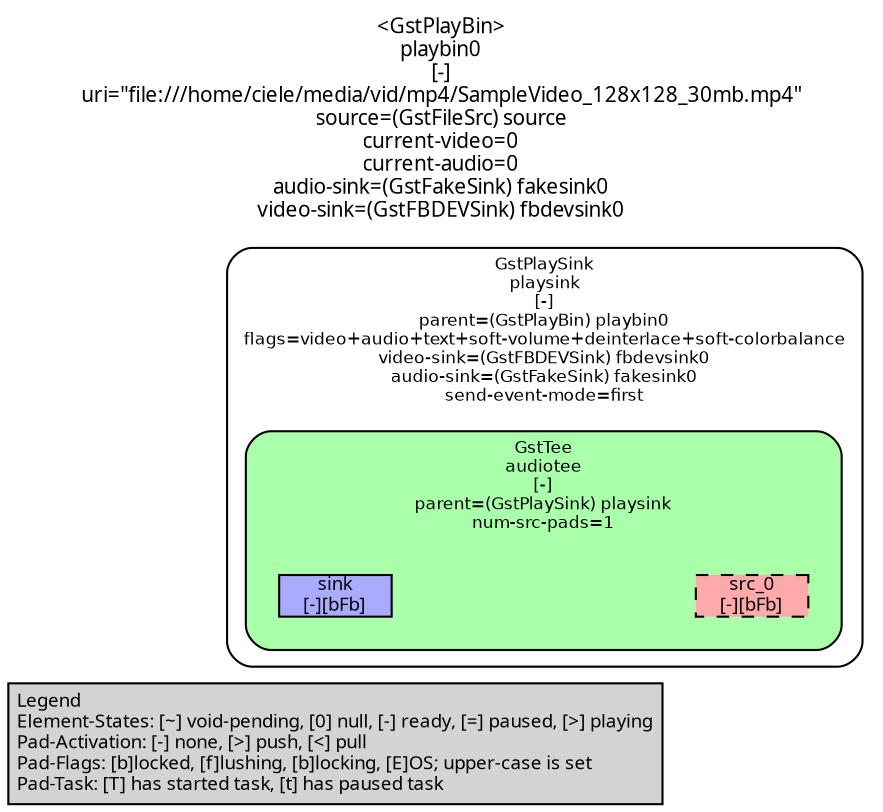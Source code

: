 digraph pipeline {
  rankdir=LR;
  fontname="sans";
  fontsize="10";
  labelloc=t;
  nodesep=.1;
  ranksep=.2;
  label="<GstPlayBin>\nplaybin0\n[-]\nuri=\"file:///home/ciele/media/vid/mp4/SampleVideo_128x128_30mb.mp4\"\nsource=(GstFileSrc) source\ncurrent-video=0\ncurrent-audio=0\naudio-sink=(GstFakeSink) fakesink0\nvideo-sink=(GstFBDEVSink) fbdevsink0";
  node [style="filled,rounded", shape=box, fontsize="9", fontname="sans", margin="0.0,0.0"];
  edge [labelfontsize="6", fontsize="9", fontname="monospace"];
  
  legend [
    pos="0,0!",
    margin="0.05,0.05",
    style="filled",
    label="Legend\lElement-States: [~] void-pending, [0] null, [-] ready, [=] paused, [>] playing\lPad-Activation: [-] none, [>] push, [<] pull\lPad-Flags: [b]locked, [f]lushing, [b]locking, [E]OS; upper-case is set\lPad-Task: [T] has started task, [t] has paused task\l",
  ];
  subgraph cluster_playsink_0x148c100 {
    fontname="Bitstream Vera Sans";
    fontsize="8";
    style="filled,rounded";
    color=black;
    label="GstPlaySink\nplaysink\n[-]\nparent=(GstPlayBin) playbin0\nflags=video+audio+text+soft-volume+deinterlace+soft-colorbalance\nvideo-sink=(GstFBDEVSink) fbdevsink0\naudio-sink=(GstFakeSink) fakesink0\nsend-event-mode=first";
    fillcolor="#ffffff";
    subgraph cluster_audiotee_0x148e6c8 {
      fontname="Bitstream Vera Sans";
      fontsize="8";
      style="filled,rounded";
      color=black;
      label="GstTee\naudiotee\n[-]\nparent=(GstPlaySink) playsink\nnum-src-pads=1";
      subgraph cluster_audiotee_0x148e6c8_sink {
        label="";
        style="invis";
        audiotee_0x148e6c8_sink_0x14d80b8 [color=black, fillcolor="#aaaaff", label="sink\n[-][bFb]", height="0.2", style="filled,solid"];
      }

      subgraph cluster_audiotee_0x148e6c8_src {
        label="";
        style="invis";
        audiotee_0x148e6c8_src_0_0xb0a34900 [color=black, fillcolor="#ffaaaa", label="src_0\n[-][bFb]", height="0.2", style="filled,dashed"];
      }

      audiotee_0x148e6c8_sink_0x14d80b8 -> audiotee_0x148e6c8_src_0_0xb0a34900 [style="invis"];
      fillcolor="#aaffaa";
    }

    subgraph cluster_streamsynchronizer0_0x148e070 {
      fontname="Bitstream Vera Sans";
      fontsize="8";
      style="filled,rounded";
      color=black;
      label="GstStreamSynchronizer\nstreamsynchronizer0\n[-]\nparent=(GstPlaySink) playsink";
      fillcolor="#ffffff";
    }

  }

}
